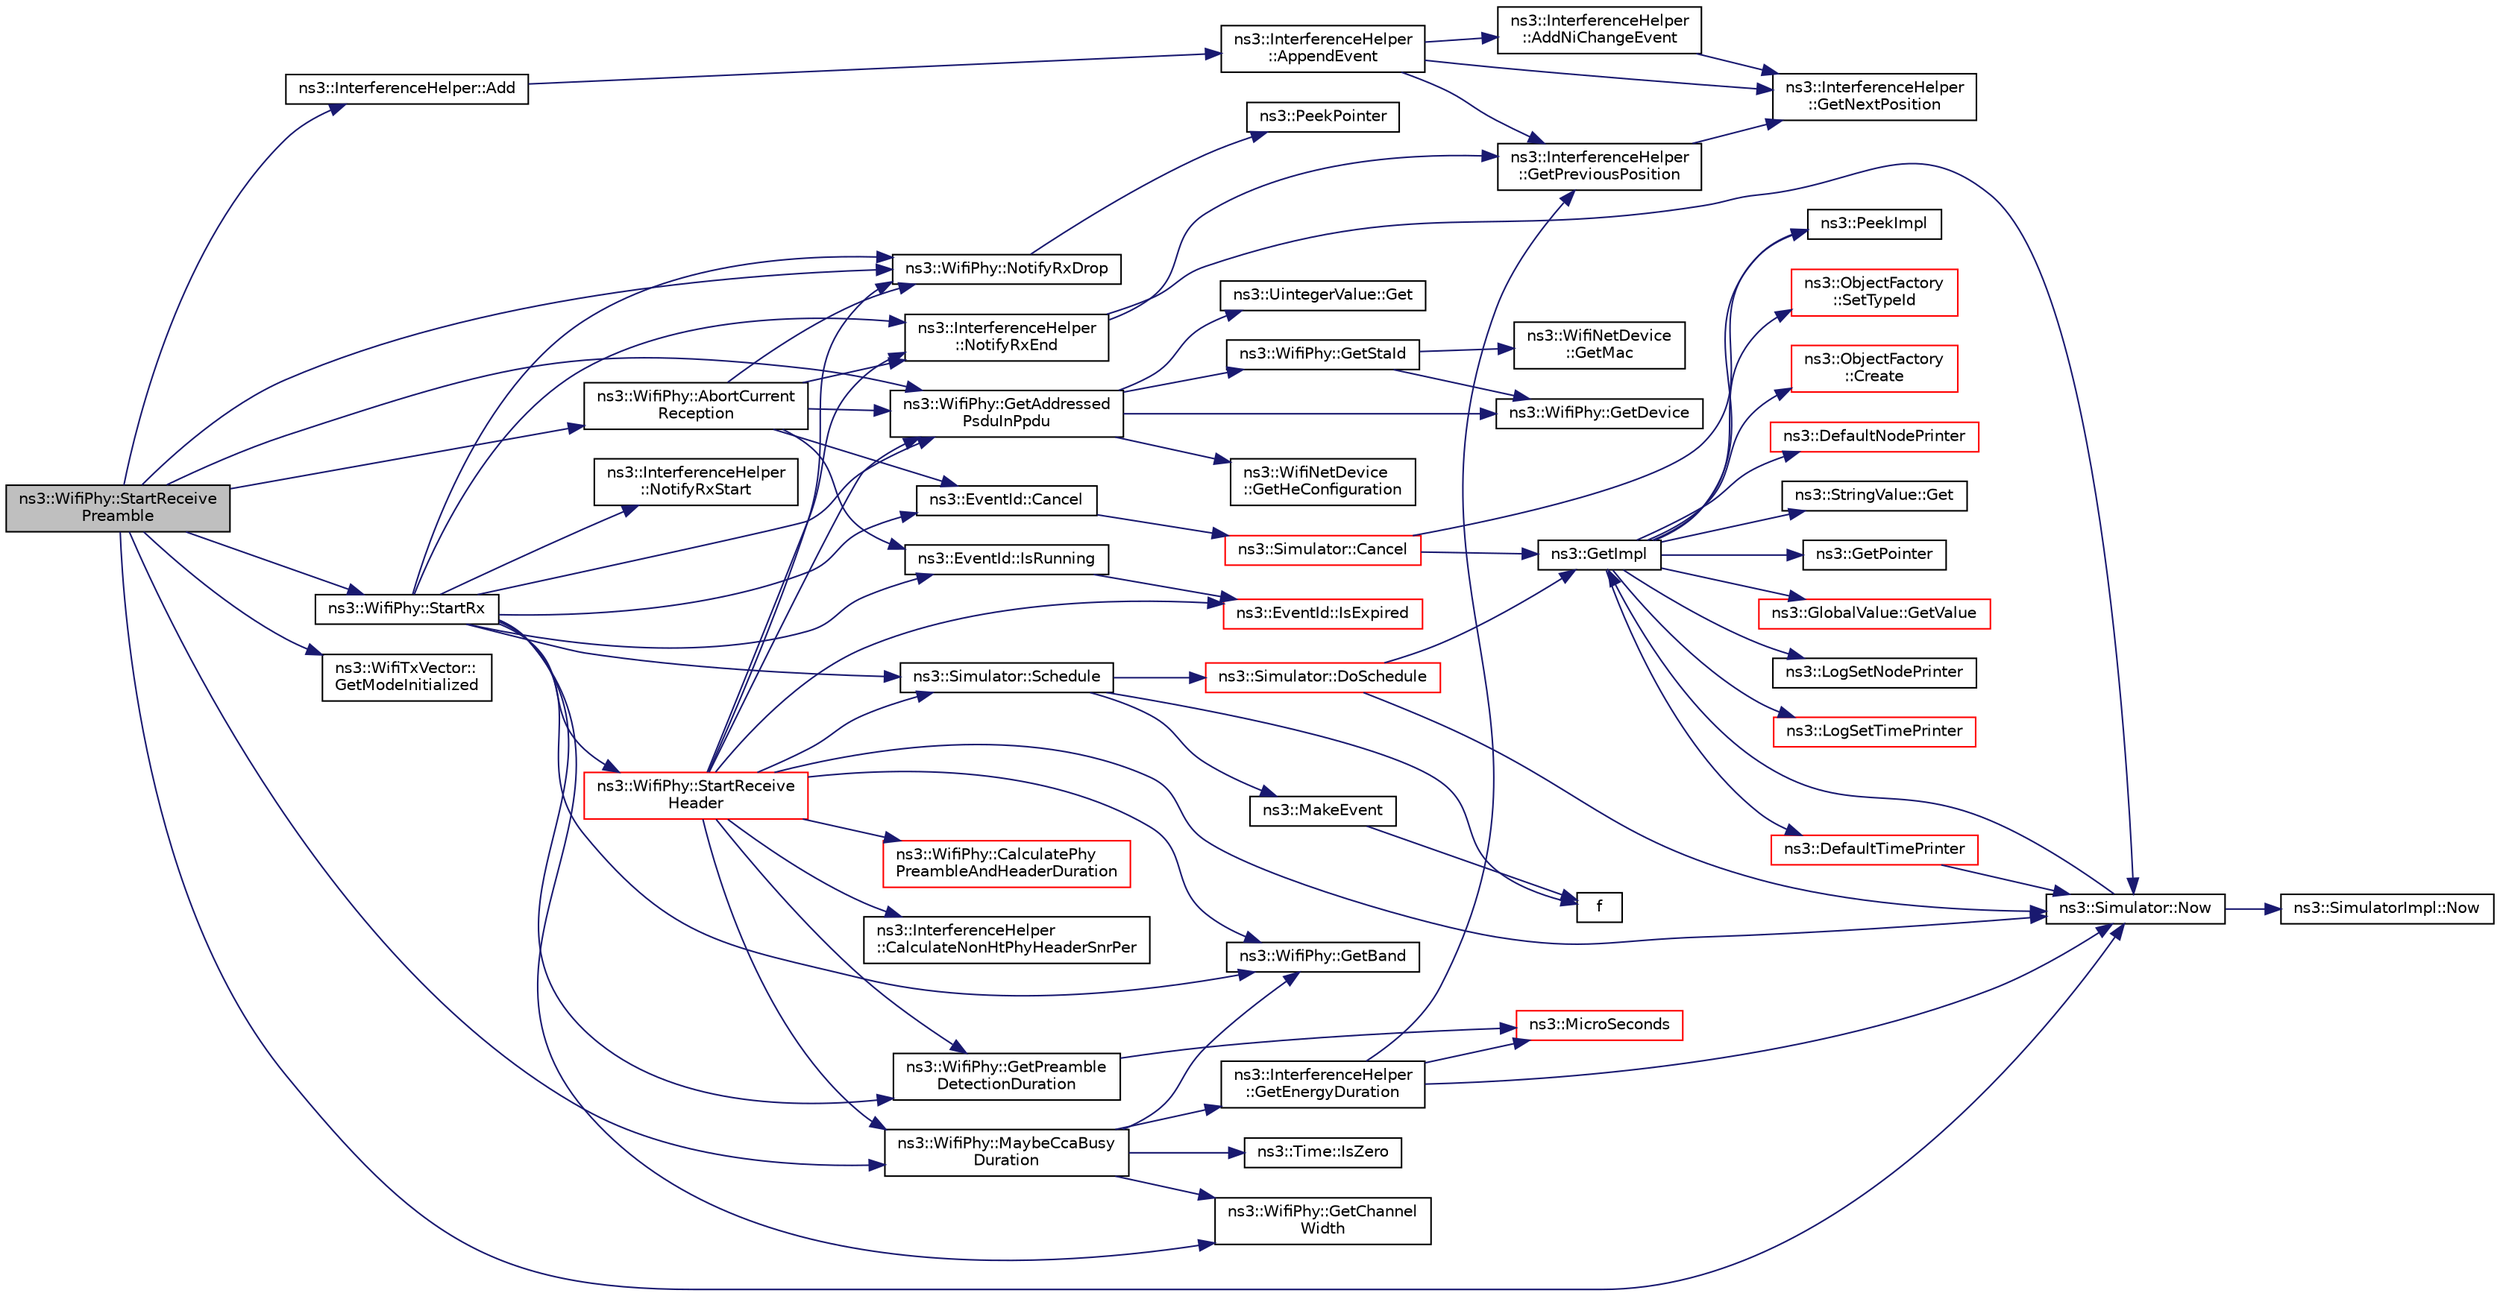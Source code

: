 digraph "ns3::WifiPhy::StartReceivePreamble"
{
 // LATEX_PDF_SIZE
  edge [fontname="Helvetica",fontsize="10",labelfontname="Helvetica",labelfontsize="10"];
  node [fontname="Helvetica",fontsize="10",shape=record];
  rankdir="LR";
  Node1 [label="ns3::WifiPhy::StartReceive\lPreamble",height=0.2,width=0.4,color="black", fillcolor="grey75", style="filled", fontcolor="black",tooltip="Start receiving the PHY preamble of a PPDU (i.e."];
  Node1 -> Node2 [color="midnightblue",fontsize="10",style="solid",fontname="Helvetica"];
  Node2 [label="ns3::WifiPhy::AbortCurrent\lReception",height=0.2,width=0.4,color="black", fillcolor="white", style="filled",URL="$classns3_1_1_wifi_phy.html#a4729f4a5f331978f9b70880a81feaa3b",tooltip="Due to newly arrived signal, the current reception cannot be continued and has to be aborted."];
  Node2 -> Node3 [color="midnightblue",fontsize="10",style="solid",fontname="Helvetica"];
  Node3 [label="ns3::EventId::Cancel",height=0.2,width=0.4,color="black", fillcolor="white", style="filled",URL="$classns3_1_1_event_id.html#a993ae94e48e014e1afd47edb16db7a11",tooltip="This method is syntactic sugar for the ns3::Simulator::Cancel method."];
  Node3 -> Node4 [color="midnightblue",fontsize="10",style="solid",fontname="Helvetica"];
  Node4 [label="ns3::Simulator::Cancel",height=0.2,width=0.4,color="red", fillcolor="white", style="filled",URL="$classns3_1_1_simulator.html#a1b903a62d6117ef28f7ba3c6500689bf",tooltip="Set the cancel bit on this event: the event's associated function will not be invoked when it expires..."];
  Node4 -> Node6 [color="midnightblue",fontsize="10",style="solid",fontname="Helvetica"];
  Node6 [label="ns3::GetImpl",height=0.2,width=0.4,color="black", fillcolor="white", style="filled",URL="$group__simulator.html#ga42eb4eddad41528d4d99794a3dae3fd0",tooltip="Get the SimulatorImpl singleton."];
  Node6 -> Node7 [color="midnightblue",fontsize="10",style="solid",fontname="Helvetica"];
  Node7 [label="ns3::ObjectFactory\l::Create",height=0.2,width=0.4,color="red", fillcolor="white", style="filled",URL="$classns3_1_1_object_factory.html#a52eda277f4aaab54266134ba48102ad7",tooltip="Create an Object instance of the configured TypeId."];
  Node6 -> Node37 [color="midnightblue",fontsize="10",style="solid",fontname="Helvetica"];
  Node37 [label="ns3::DefaultNodePrinter",height=0.2,width=0.4,color="red", fillcolor="white", style="filled",URL="$group__logging.html#gac4c06cbbed12229d85991ced145f6be2",tooltip="Default node id printer implementation."];
  Node6 -> Node40 [color="midnightblue",fontsize="10",style="solid",fontname="Helvetica"];
  Node40 [label="ns3::DefaultTimePrinter",height=0.2,width=0.4,color="red", fillcolor="white", style="filled",URL="$namespacens3.html#ae01c3c7786b644dfb8a0bb8f1201b269",tooltip="Default Time printer."];
  Node40 -> Node43 [color="midnightblue",fontsize="10",style="solid",fontname="Helvetica"];
  Node43 [label="ns3::Simulator::Now",height=0.2,width=0.4,color="black", fillcolor="white", style="filled",URL="$classns3_1_1_simulator.html#ac3178fa975b419f7875e7105be122800",tooltip="Return the current simulation virtual time."];
  Node43 -> Node6 [color="midnightblue",fontsize="10",style="solid",fontname="Helvetica"];
  Node43 -> Node44 [color="midnightblue",fontsize="10",style="solid",fontname="Helvetica"];
  Node44 [label="ns3::SimulatorImpl::Now",height=0.2,width=0.4,color="black", fillcolor="white", style="filled",URL="$classns3_1_1_simulator_impl.html#aa516c50060846adc6fd316e83ef0797c",tooltip="Return the current simulation virtual time."];
  Node6 -> Node45 [color="midnightblue",fontsize="10",style="solid",fontname="Helvetica"];
  Node45 [label="ns3::StringValue::Get",height=0.2,width=0.4,color="black", fillcolor="white", style="filled",URL="$classns3_1_1_string_value.html#a6f208c2778fe1c7882e5cb429b8326ae",tooltip=" "];
  Node6 -> Node46 [color="midnightblue",fontsize="10",style="solid",fontname="Helvetica"];
  Node46 [label="ns3::GetPointer",height=0.2,width=0.4,color="black", fillcolor="white", style="filled",URL="$namespacens3.html#ab4e173cdfd43d17c1a40d5348510a670",tooltip=" "];
  Node6 -> Node47 [color="midnightblue",fontsize="10",style="solid",fontname="Helvetica"];
  Node47 [label="ns3::GlobalValue::GetValue",height=0.2,width=0.4,color="red", fillcolor="white", style="filled",URL="$classns3_1_1_global_value.html#a48a99242193fb69609a17332733e8600",tooltip="Get the value."];
  Node6 -> Node49 [color="midnightblue",fontsize="10",style="solid",fontname="Helvetica"];
  Node49 [label="ns3::LogSetNodePrinter",height=0.2,width=0.4,color="black", fillcolor="white", style="filled",URL="$namespacens3.html#aebac73305345f2e2803fdeb102a7705e",tooltip="Set the LogNodePrinter function to be used to prepend log messages with the node id."];
  Node6 -> Node50 [color="midnightblue",fontsize="10",style="solid",fontname="Helvetica"];
  Node50 [label="ns3::LogSetTimePrinter",height=0.2,width=0.4,color="red", fillcolor="white", style="filled",URL="$namespacens3.html#a46cd76678f7da29799d1b41994e12ec1",tooltip="Set the TimePrinter function to be used to prepend log messages with the simulation time."];
  Node6 -> Node55 [color="midnightblue",fontsize="10",style="solid",fontname="Helvetica"];
  Node55 [label="ns3::PeekImpl",height=0.2,width=0.4,color="black", fillcolor="white", style="filled",URL="$group__simulator.html#ga233c5c38de117e4e4a5a9cd168694792",tooltip="Get the static SimulatorImpl instance."];
  Node6 -> Node56 [color="midnightblue",fontsize="10",style="solid",fontname="Helvetica"];
  Node56 [label="ns3::ObjectFactory\l::SetTypeId",height=0.2,width=0.4,color="red", fillcolor="white", style="filled",URL="$classns3_1_1_object_factory.html#a77dcd099064038a1eb7a6b8251229ec3",tooltip="Set the TypeId of the Objects to be created by this factory."];
  Node4 -> Node55 [color="midnightblue",fontsize="10",style="solid",fontname="Helvetica"];
  Node2 -> Node57 [color="midnightblue",fontsize="10",style="solid",fontname="Helvetica"];
  Node57 [label="ns3::WifiPhy::GetAddressed\lPsduInPpdu",height=0.2,width=0.4,color="black", fillcolor="white", style="filled",URL="$classns3_1_1_wifi_phy.html#a1f8556187bd0e7680a013cab7dc67346",tooltip="Get the PSDU addressed to that PHY in a PPDU (useful for MU PPDU)."];
  Node57 -> Node58 [color="midnightblue",fontsize="10",style="solid",fontname="Helvetica"];
  Node58 [label="ns3::UintegerValue::Get",height=0.2,width=0.4,color="black", fillcolor="white", style="filled",URL="$classns3_1_1_uinteger_value.html#a82f7ad2ff90cfebf9f6292bb6ace0a05",tooltip=" "];
  Node57 -> Node59 [color="midnightblue",fontsize="10",style="solid",fontname="Helvetica"];
  Node59 [label="ns3::WifiPhy::GetDevice",height=0.2,width=0.4,color="black", fillcolor="white", style="filled",URL="$classns3_1_1_wifi_phy.html#adf2fa40dcba4e52e9bc67c6ffc819170",tooltip="Return the device this PHY is associated with."];
  Node57 -> Node60 [color="midnightblue",fontsize="10",style="solid",fontname="Helvetica"];
  Node60 [label="ns3::WifiNetDevice\l::GetHeConfiguration",height=0.2,width=0.4,color="black", fillcolor="white", style="filled",URL="$classns3_1_1_wifi_net_device.html#af4a86ccc320631308e9f1023baecdd6b",tooltip=" "];
  Node57 -> Node61 [color="midnightblue",fontsize="10",style="solid",fontname="Helvetica"];
  Node61 [label="ns3::WifiPhy::GetStaId",height=0.2,width=0.4,color="black", fillcolor="white", style="filled",URL="$classns3_1_1_wifi_phy.html#ae5e29d6ceebf0dd6103b66bfd438cc08",tooltip="Return the STA ID that has been assigned to the station this PHY belongs to."];
  Node61 -> Node59 [color="midnightblue",fontsize="10",style="solid",fontname="Helvetica"];
  Node61 -> Node62 [color="midnightblue",fontsize="10",style="solid",fontname="Helvetica"];
  Node62 [label="ns3::WifiNetDevice\l::GetMac",height=0.2,width=0.4,color="black", fillcolor="white", style="filled",URL="$classns3_1_1_wifi_net_device.html#a2f920080b38ec07f7e5197d95bf487d3",tooltip=" "];
  Node2 -> Node63 [color="midnightblue",fontsize="10",style="solid",fontname="Helvetica"];
  Node63 [label="ns3::EventId::IsRunning",height=0.2,width=0.4,color="black", fillcolor="white", style="filled",URL="$classns3_1_1_event_id.html#a8b41e6f8c54db6bede8a7dcaf917074a",tooltip="This method is syntactic sugar for !IsExpired()."];
  Node63 -> Node64 [color="midnightblue",fontsize="10",style="solid",fontname="Helvetica"];
  Node64 [label="ns3::EventId::IsExpired",height=0.2,width=0.4,color="red", fillcolor="white", style="filled",URL="$classns3_1_1_event_id.html#acc25141054209b1a286a5471a51bd0c0",tooltip="This method is syntactic sugar for the ns3::Simulator::IsExpired method."];
  Node2 -> Node67 [color="midnightblue",fontsize="10",style="solid",fontname="Helvetica"];
  Node67 [label="ns3::WifiPhy::NotifyRxDrop",height=0.2,width=0.4,color="black", fillcolor="white", style="filled",URL="$classns3_1_1_wifi_phy.html#a3260ec7be02b6716e57af6c682bff96a",tooltip="Public method used to fire a PhyRxDrop trace."];
  Node67 -> Node68 [color="midnightblue",fontsize="10",style="solid",fontname="Helvetica"];
  Node68 [label="ns3::PeekPointer",height=0.2,width=0.4,color="black", fillcolor="white", style="filled",URL="$namespacens3.html#af2a7557fe9afdd98d8f6f8f6e412cf5a",tooltip=" "];
  Node2 -> Node69 [color="midnightblue",fontsize="10",style="solid",fontname="Helvetica"];
  Node69 [label="ns3::InterferenceHelper\l::NotifyRxEnd",height=0.2,width=0.4,color="black", fillcolor="white", style="filled",URL="$classns3_1_1_interference_helper.html#a4b45bac60d8b7c412236794cf393945d",tooltip="Notify that RX has ended."];
  Node69 -> Node70 [color="midnightblue",fontsize="10",style="solid",fontname="Helvetica"];
  Node70 [label="ns3::InterferenceHelper\l::GetPreviousPosition",height=0.2,width=0.4,color="black", fillcolor="white", style="filled",URL="$classns3_1_1_interference_helper.html#ac963412fb8fc95c09d25b3e666f3b574",tooltip="Returns an iterator to the last NiChange that is before than moment."];
  Node70 -> Node71 [color="midnightblue",fontsize="10",style="solid",fontname="Helvetica"];
  Node71 [label="ns3::InterferenceHelper\l::GetNextPosition",height=0.2,width=0.4,color="black", fillcolor="white", style="filled",URL="$classns3_1_1_interference_helper.html#a6cc97e5a6692efe87ce8d9f88a5be3f9",tooltip="Returns an iterator to the first NiChange that is later than moment."];
  Node69 -> Node43 [color="midnightblue",fontsize="10",style="solid",fontname="Helvetica"];
  Node1 -> Node72 [color="midnightblue",fontsize="10",style="solid",fontname="Helvetica"];
  Node72 [label="ns3::InterferenceHelper::Add",height=0.2,width=0.4,color="black", fillcolor="white", style="filled",URL="$classns3_1_1_interference_helper.html#ab51b8d7583a1e2d659fccf4f4d406ec6",tooltip="Add the PPDU-related signal to interference helper."];
  Node72 -> Node73 [color="midnightblue",fontsize="10",style="solid",fontname="Helvetica"];
  Node73 [label="ns3::InterferenceHelper\l::AppendEvent",height=0.2,width=0.4,color="black", fillcolor="white", style="filled",URL="$classns3_1_1_interference_helper.html#a2a316633728f72317cdbc816dba6a75a",tooltip="Append the given Event."];
  Node73 -> Node74 [color="midnightblue",fontsize="10",style="solid",fontname="Helvetica"];
  Node74 [label="ns3::InterferenceHelper\l::AddNiChangeEvent",height=0.2,width=0.4,color="black", fillcolor="white", style="filled",URL="$classns3_1_1_interference_helper.html#a24e1e369f66ac3a1d5d1548b7ae89e5e",tooltip="Add NiChange to the list at the appropriate position and return the iterator of the new event."];
  Node74 -> Node71 [color="midnightblue",fontsize="10",style="solid",fontname="Helvetica"];
  Node73 -> Node71 [color="midnightblue",fontsize="10",style="solid",fontname="Helvetica"];
  Node73 -> Node70 [color="midnightblue",fontsize="10",style="solid",fontname="Helvetica"];
  Node1 -> Node57 [color="midnightblue",fontsize="10",style="solid",fontname="Helvetica"];
  Node1 -> Node75 [color="midnightblue",fontsize="10",style="solid",fontname="Helvetica"];
  Node75 [label="ns3::WifiTxVector::\lGetModeInitialized",height=0.2,width=0.4,color="black", fillcolor="white", style="filled",URL="$classns3_1_1_wifi_tx_vector.html#a76c67ceafbc307fd41d049c1b3740761",tooltip=" "];
  Node1 -> Node76 [color="midnightblue",fontsize="10",style="solid",fontname="Helvetica"];
  Node76 [label="ns3::WifiPhy::MaybeCcaBusy\lDuration",height=0.2,width=0.4,color="black", fillcolor="white", style="filled",URL="$classns3_1_1_wifi_phy.html#aa4598d83591258697a98d1c2dad5473a",tooltip="Eventually switch to CCA busy."];
  Node76 -> Node77 [color="midnightblue",fontsize="10",style="solid",fontname="Helvetica"];
  Node77 [label="ns3::WifiPhy::GetBand",height=0.2,width=0.4,color="black", fillcolor="white", style="filled",URL="$classns3_1_1_wifi_phy.html#a88a126855bbc3ad1fd19020cf5c9d2a3",tooltip="Get the start band index and the stop band index for a given band."];
  Node76 -> Node78 [color="midnightblue",fontsize="10",style="solid",fontname="Helvetica"];
  Node78 [label="ns3::WifiPhy::GetChannel\lWidth",height=0.2,width=0.4,color="black", fillcolor="white", style="filled",URL="$classns3_1_1_wifi_phy.html#af55a96fc67e724abd99aeaeab826187f",tooltip=" "];
  Node76 -> Node79 [color="midnightblue",fontsize="10",style="solid",fontname="Helvetica"];
  Node79 [label="ns3::InterferenceHelper\l::GetEnergyDuration",height=0.2,width=0.4,color="black", fillcolor="white", style="filled",URL="$classns3_1_1_interference_helper.html#aaea06c0f0673da9d296066afc74055ad",tooltip=" "];
  Node79 -> Node70 [color="midnightblue",fontsize="10",style="solid",fontname="Helvetica"];
  Node79 -> Node80 [color="midnightblue",fontsize="10",style="solid",fontname="Helvetica"];
  Node80 [label="ns3::MicroSeconds",height=0.2,width=0.4,color="red", fillcolor="white", style="filled",URL="$group__timecivil.html#ga17465a639c8d1464e76538afdd78a9f0",tooltip="Construct a Time in the indicated unit."];
  Node79 -> Node43 [color="midnightblue",fontsize="10",style="solid",fontname="Helvetica"];
  Node76 -> Node90 [color="midnightblue",fontsize="10",style="solid",fontname="Helvetica"];
  Node90 [label="ns3::Time::IsZero",height=0.2,width=0.4,color="black", fillcolor="white", style="filled",URL="$classns3_1_1_time.html#ac4f1f3f3aeff82c1a7d96e0b0ae2220b",tooltip="Exactly equivalent to t == 0."];
  Node1 -> Node67 [color="midnightblue",fontsize="10",style="solid",fontname="Helvetica"];
  Node1 -> Node43 [color="midnightblue",fontsize="10",style="solid",fontname="Helvetica"];
  Node1 -> Node91 [color="midnightblue",fontsize="10",style="solid",fontname="Helvetica"];
  Node91 [label="ns3::WifiPhy::StartRx",height=0.2,width=0.4,color="black", fillcolor="white", style="filled",URL="$classns3_1_1_wifi_phy.html#aa648c638c7142f2b3ab902b428710290",tooltip="Starting receiving the PPDU after having detected the medium is idle or after a reception switch."];
  Node91 -> Node3 [color="midnightblue",fontsize="10",style="solid",fontname="Helvetica"];
  Node91 -> Node57 [color="midnightblue",fontsize="10",style="solid",fontname="Helvetica"];
  Node91 -> Node77 [color="midnightblue",fontsize="10",style="solid",fontname="Helvetica"];
  Node91 -> Node78 [color="midnightblue",fontsize="10",style="solid",fontname="Helvetica"];
  Node91 -> Node92 [color="midnightblue",fontsize="10",style="solid",fontname="Helvetica"];
  Node92 [label="ns3::WifiPhy::GetPreamble\lDetectionDuration",height=0.2,width=0.4,color="black", fillcolor="white", style="filled",URL="$classns3_1_1_wifi_phy.html#ae92d6296d68c3707d267dc497ad0d631",tooltip=" "];
  Node92 -> Node80 [color="midnightblue",fontsize="10",style="solid",fontname="Helvetica"];
  Node91 -> Node63 [color="midnightblue",fontsize="10",style="solid",fontname="Helvetica"];
  Node91 -> Node67 [color="midnightblue",fontsize="10",style="solid",fontname="Helvetica"];
  Node91 -> Node69 [color="midnightblue",fontsize="10",style="solid",fontname="Helvetica"];
  Node91 -> Node93 [color="midnightblue",fontsize="10",style="solid",fontname="Helvetica"];
  Node93 [label="ns3::InterferenceHelper\l::NotifyRxStart",height=0.2,width=0.4,color="black", fillcolor="white", style="filled",URL="$classns3_1_1_interference_helper.html#a881195405f028805df1890088735e0f3",tooltip="Notify that RX has started."];
  Node91 -> Node94 [color="midnightblue",fontsize="10",style="solid",fontname="Helvetica"];
  Node94 [label="ns3::Simulator::Schedule",height=0.2,width=0.4,color="black", fillcolor="white", style="filled",URL="$classns3_1_1_simulator.html#a3da7d28335c8ac0e3e86781f766df241",tooltip="Schedule an event to expire after delay."];
  Node94 -> Node95 [color="midnightblue",fontsize="10",style="solid",fontname="Helvetica"];
  Node95 [label="ns3::Simulator::DoSchedule",height=0.2,width=0.4,color="red", fillcolor="white", style="filled",URL="$classns3_1_1_simulator.html#a47af23973938819bdc89cb2807e09ed5",tooltip="Implementation of the various Schedule methods."];
  Node95 -> Node6 [color="midnightblue",fontsize="10",style="solid",fontname="Helvetica"];
  Node95 -> Node43 [color="midnightblue",fontsize="10",style="solid",fontname="Helvetica"];
  Node94 -> Node104 [color="midnightblue",fontsize="10",style="solid",fontname="Helvetica"];
  Node104 [label="f",height=0.2,width=0.4,color="black", fillcolor="white", style="filled",URL="$80211b_8c.html#ae7ffc1a8f84fa47a0812b2f2b9627132",tooltip=" "];
  Node94 -> Node105 [color="midnightblue",fontsize="10",style="solid",fontname="Helvetica"];
  Node105 [label="ns3::MakeEvent",height=0.2,width=0.4,color="black", fillcolor="white", style="filled",URL="$group__makeeventfnptr.html#ga289a28a2497c18a9bd299e5e2014094b",tooltip="Make an EventImpl from a function pointer taking varying numbers of arguments."];
  Node105 -> Node104 [color="midnightblue",fontsize="10",style="solid",fontname="Helvetica"];
  Node91 -> Node106 [color="midnightblue",fontsize="10",style="solid",fontname="Helvetica"];
  Node106 [label="ns3::WifiPhy::StartReceive\lHeader",height=0.2,width=0.4,color="red", fillcolor="white", style="filled",URL="$classns3_1_1_wifi_phy.html#aa7bcb29f6ad8b8280792fc83a25f8eac",tooltip="Start receiving the PHY header of a PPDU (i.e."];
  Node106 -> Node107 [color="midnightblue",fontsize="10",style="solid",fontname="Helvetica"];
  Node107 [label="ns3::InterferenceHelper\l::CalculateNonHtPhyHeaderSnrPer",height=0.2,width=0.4,color="black", fillcolor="white", style="filled",URL="$classns3_1_1_interference_helper.html#a138b1cdff309364428ca138a2d1502b2",tooltip="Calculate the SNIR at the start of the non-HT PHY header and accumulate all SNIR changes in the SNIR ..."];
  Node106 -> Node108 [color="midnightblue",fontsize="10",style="solid",fontname="Helvetica"];
  Node108 [label="ns3::WifiPhy::CalculatePhy\lPreambleAndHeaderDuration",height=0.2,width=0.4,color="red", fillcolor="white", style="filled",URL="$classns3_1_1_wifi_phy.html#a1793e6110ca3623131def396f487c11d",tooltip=" "];
  Node106 -> Node57 [color="midnightblue",fontsize="10",style="solid",fontname="Helvetica"];
  Node106 -> Node77 [color="midnightblue",fontsize="10",style="solid",fontname="Helvetica"];
  Node106 -> Node92 [color="midnightblue",fontsize="10",style="solid",fontname="Helvetica"];
  Node106 -> Node64 [color="midnightblue",fontsize="10",style="solid",fontname="Helvetica"];
  Node106 -> Node76 [color="midnightblue",fontsize="10",style="solid",fontname="Helvetica"];
  Node106 -> Node67 [color="midnightblue",fontsize="10",style="solid",fontname="Helvetica"];
  Node106 -> Node69 [color="midnightblue",fontsize="10",style="solid",fontname="Helvetica"];
  Node106 -> Node43 [color="midnightblue",fontsize="10",style="solid",fontname="Helvetica"];
  Node106 -> Node94 [color="midnightblue",fontsize="10",style="solid",fontname="Helvetica"];
}
